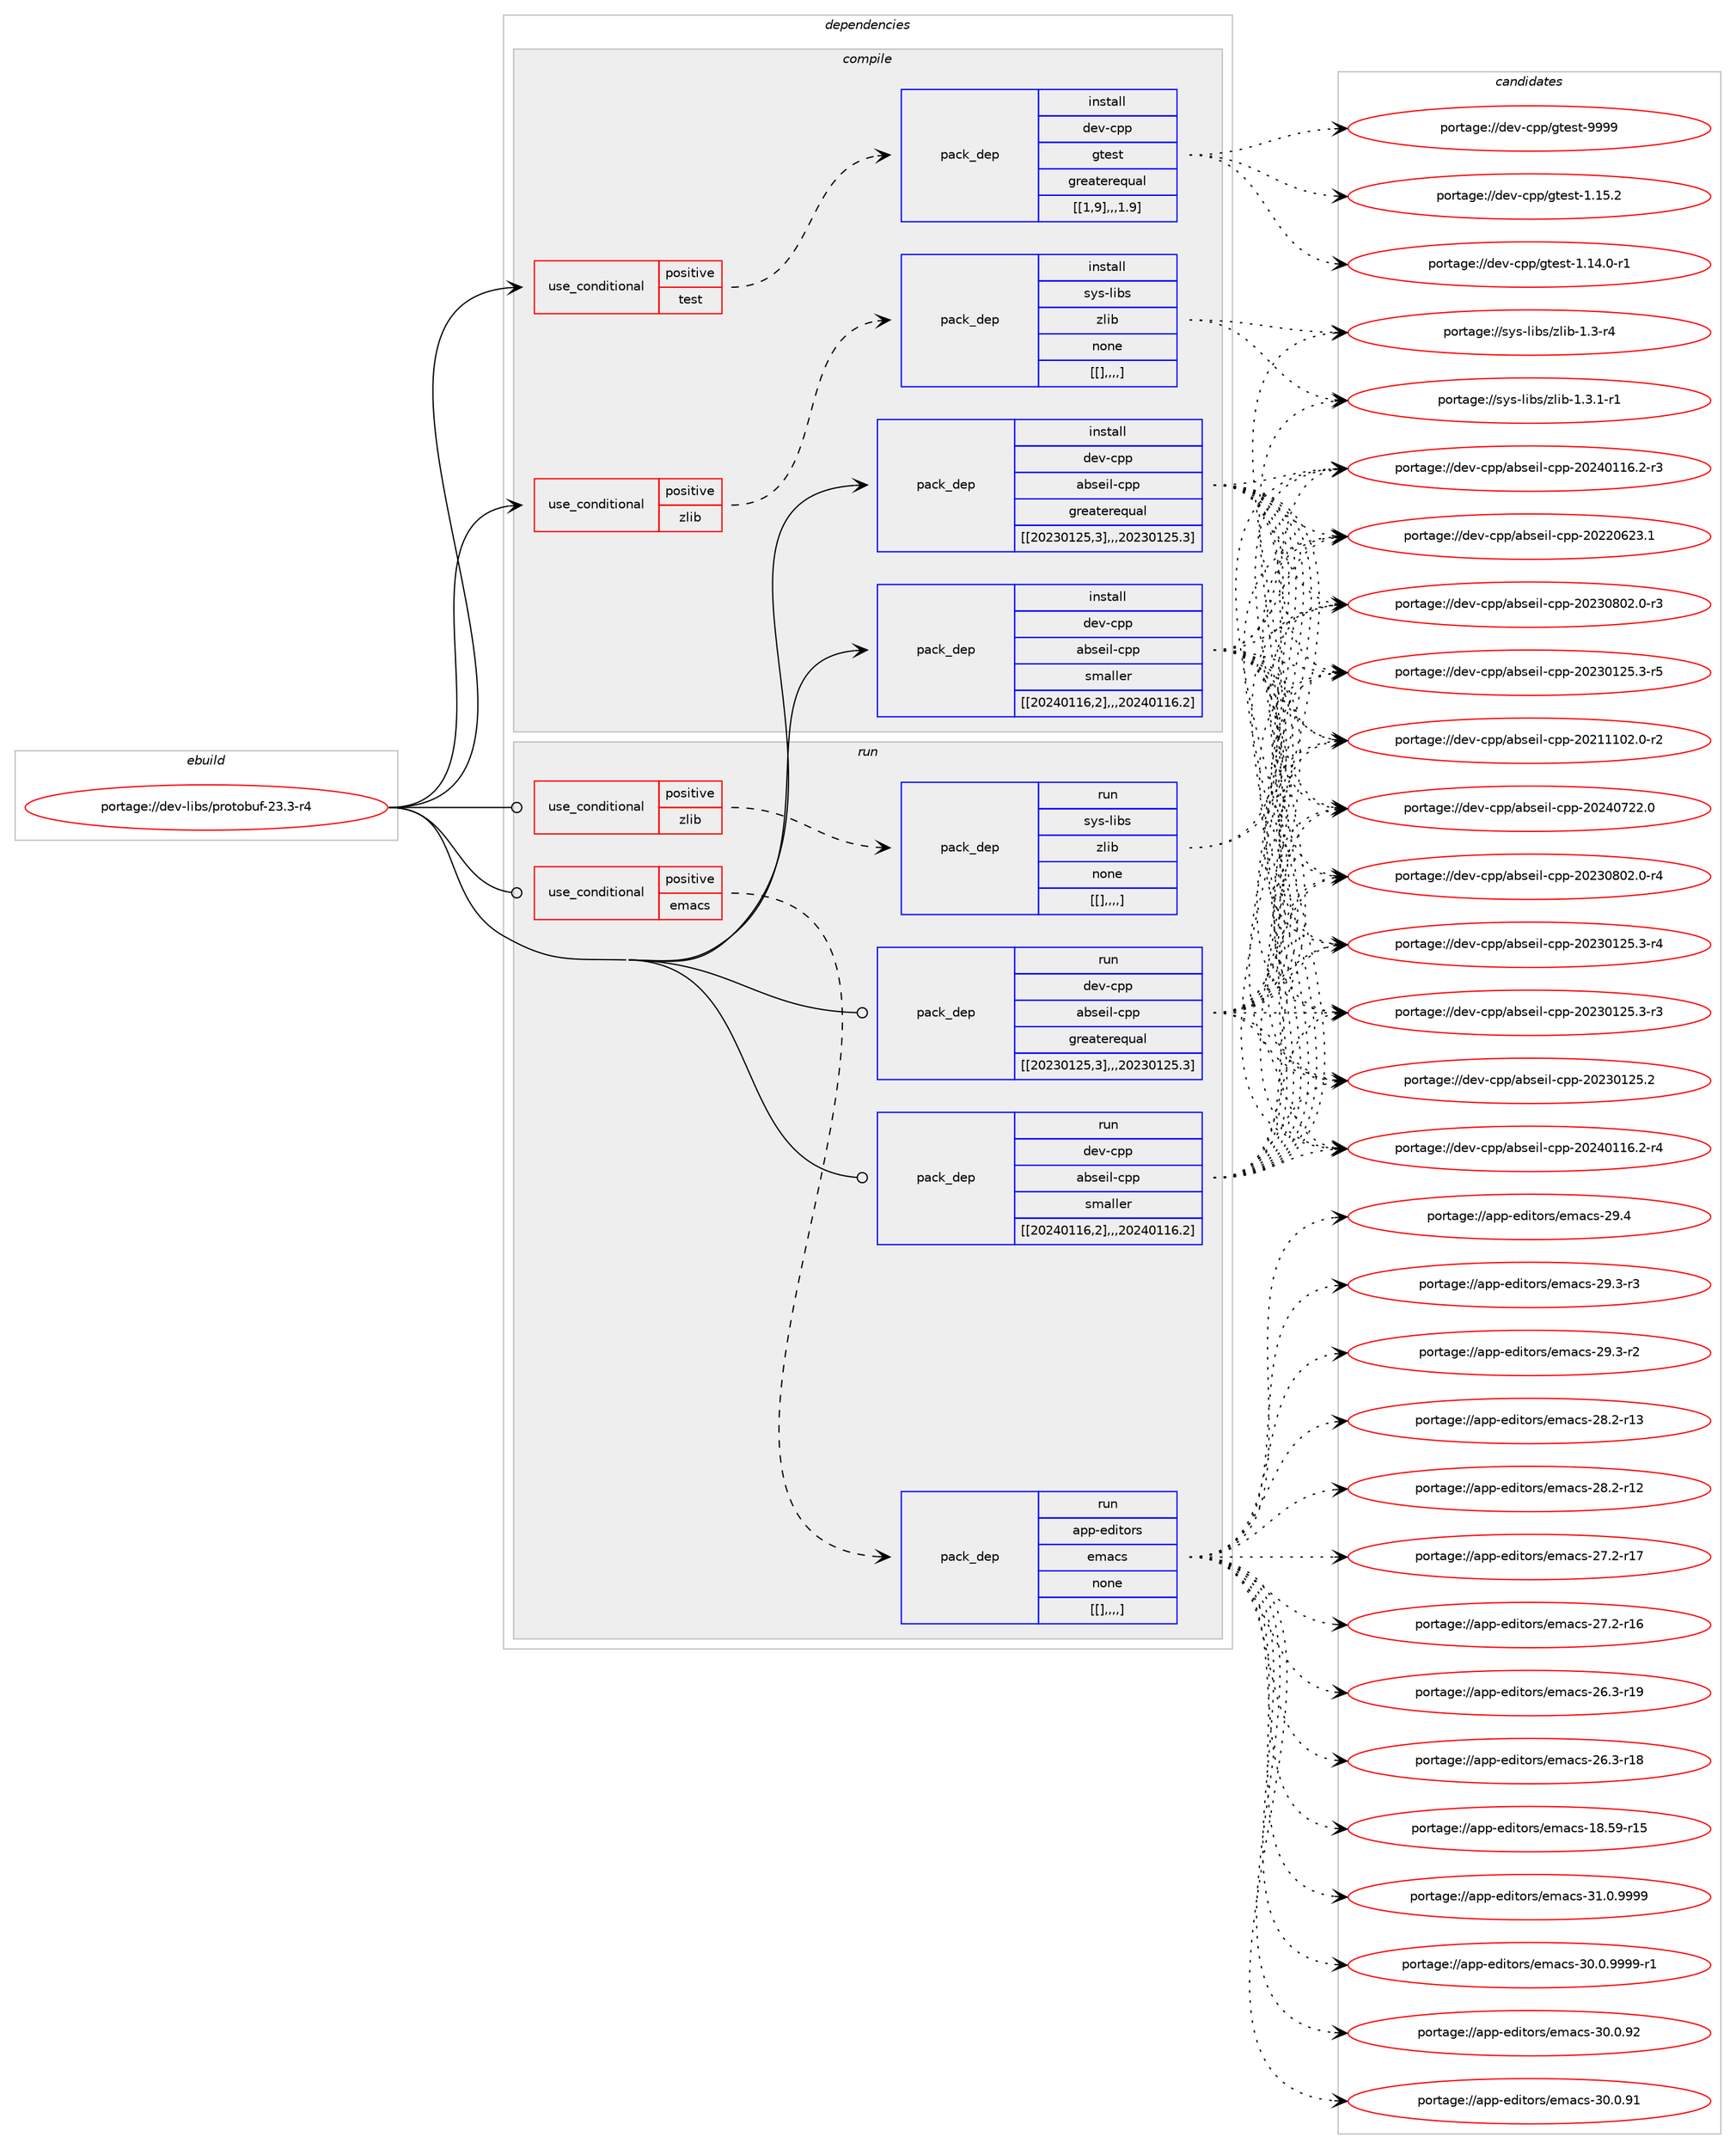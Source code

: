 digraph prolog {

# *************
# Graph options
# *************

newrank=true;
concentrate=true;
compound=true;
graph [rankdir=LR,fontname=Helvetica,fontsize=10,ranksep=1.5];#, ranksep=2.5, nodesep=0.2];
edge  [arrowhead=vee];
node  [fontname=Helvetica,fontsize=10];

# **********
# The ebuild
# **********

subgraph cluster_leftcol {
color=gray;
label=<<i>ebuild</i>>;
id [label="portage://dev-libs/protobuf-23.3-r4", color=red, width=4, href="../dev-libs/protobuf-23.3-r4.svg"];
}

# ****************
# The dependencies
# ****************

subgraph cluster_midcol {
color=gray;
label=<<i>dependencies</i>>;
subgraph cluster_compile {
fillcolor="#eeeeee";
style=filled;
label=<<i>compile</i>>;
subgraph cond29683 {
dependency117041 [label=<<TABLE BORDER="0" CELLBORDER="1" CELLSPACING="0" CELLPADDING="4"><TR><TD ROWSPAN="3" CELLPADDING="10">use_conditional</TD></TR><TR><TD>positive</TD></TR><TR><TD>test</TD></TR></TABLE>>, shape=none, color=red];
subgraph pack86104 {
dependency117052 [label=<<TABLE BORDER="0" CELLBORDER="1" CELLSPACING="0" CELLPADDING="4" WIDTH="220"><TR><TD ROWSPAN="6" CELLPADDING="30">pack_dep</TD></TR><TR><TD WIDTH="110">install</TD></TR><TR><TD>dev-cpp</TD></TR><TR><TD>gtest</TD></TR><TR><TD>greaterequal</TD></TR><TR><TD>[[1,9],,,1.9]</TD></TR></TABLE>>, shape=none, color=blue];
}
dependency117041:e -> dependency117052:w [weight=20,style="dashed",arrowhead="vee"];
}
id:e -> dependency117041:w [weight=20,style="solid",arrowhead="vee"];
subgraph cond29689 {
dependency117056 [label=<<TABLE BORDER="0" CELLBORDER="1" CELLSPACING="0" CELLPADDING="4"><TR><TD ROWSPAN="3" CELLPADDING="10">use_conditional</TD></TR><TR><TD>positive</TD></TR><TR><TD>zlib</TD></TR></TABLE>>, shape=none, color=red];
subgraph pack86110 {
dependency117150 [label=<<TABLE BORDER="0" CELLBORDER="1" CELLSPACING="0" CELLPADDING="4" WIDTH="220"><TR><TD ROWSPAN="6" CELLPADDING="30">pack_dep</TD></TR><TR><TD WIDTH="110">install</TD></TR><TR><TD>sys-libs</TD></TR><TR><TD>zlib</TD></TR><TR><TD>none</TD></TR><TR><TD>[[],,,,]</TD></TR></TABLE>>, shape=none, color=blue];
}
dependency117056:e -> dependency117150:w [weight=20,style="dashed",arrowhead="vee"];
}
id:e -> dependency117056:w [weight=20,style="solid",arrowhead="vee"];
subgraph pack86171 {
dependency117200 [label=<<TABLE BORDER="0" CELLBORDER="1" CELLSPACING="0" CELLPADDING="4" WIDTH="220"><TR><TD ROWSPAN="6" CELLPADDING="30">pack_dep</TD></TR><TR><TD WIDTH="110">install</TD></TR><TR><TD>dev-cpp</TD></TR><TR><TD>abseil-cpp</TD></TR><TR><TD>greaterequal</TD></TR><TR><TD>[[20230125,3],,,20230125.3]</TD></TR></TABLE>>, shape=none, color=blue];
}
id:e -> dependency117200:w [weight=20,style="solid",arrowhead="vee"];
subgraph pack86244 {
dependency117286 [label=<<TABLE BORDER="0" CELLBORDER="1" CELLSPACING="0" CELLPADDING="4" WIDTH="220"><TR><TD ROWSPAN="6" CELLPADDING="30">pack_dep</TD></TR><TR><TD WIDTH="110">install</TD></TR><TR><TD>dev-cpp</TD></TR><TR><TD>abseil-cpp</TD></TR><TR><TD>smaller</TD></TR><TR><TD>[[20240116,2],,,20240116.2]</TD></TR></TABLE>>, shape=none, color=blue];
}
id:e -> dependency117286:w [weight=20,style="solid",arrowhead="vee"];
}
subgraph cluster_compileandrun {
fillcolor="#eeeeee";
style=filled;
label=<<i>compile and run</i>>;
}
subgraph cluster_run {
fillcolor="#eeeeee";
style=filled;
label=<<i>run</i>>;
subgraph cond29778 {
dependency117309 [label=<<TABLE BORDER="0" CELLBORDER="1" CELLSPACING="0" CELLPADDING="4"><TR><TD ROWSPAN="3" CELLPADDING="10">use_conditional</TD></TR><TR><TD>positive</TD></TR><TR><TD>emacs</TD></TR></TABLE>>, shape=none, color=red];
subgraph pack86269 {
dependency117331 [label=<<TABLE BORDER="0" CELLBORDER="1" CELLSPACING="0" CELLPADDING="4" WIDTH="220"><TR><TD ROWSPAN="6" CELLPADDING="30">pack_dep</TD></TR><TR><TD WIDTH="110">run</TD></TR><TR><TD>app-editors</TD></TR><TR><TD>emacs</TD></TR><TR><TD>none</TD></TR><TR><TD>[[],,,,]</TD></TR></TABLE>>, shape=none, color=blue];
}
dependency117309:e -> dependency117331:w [weight=20,style="dashed",arrowhead="vee"];
}
id:e -> dependency117309:w [weight=20,style="solid",arrowhead="odot"];
subgraph cond29806 {
dependency117484 [label=<<TABLE BORDER="0" CELLBORDER="1" CELLSPACING="0" CELLPADDING="4"><TR><TD ROWSPAN="3" CELLPADDING="10">use_conditional</TD></TR><TR><TD>positive</TD></TR><TR><TD>zlib</TD></TR></TABLE>>, shape=none, color=red];
subgraph pack86428 {
dependency117561 [label=<<TABLE BORDER="0" CELLBORDER="1" CELLSPACING="0" CELLPADDING="4" WIDTH="220"><TR><TD ROWSPAN="6" CELLPADDING="30">pack_dep</TD></TR><TR><TD WIDTH="110">run</TD></TR><TR><TD>sys-libs</TD></TR><TR><TD>zlib</TD></TR><TR><TD>none</TD></TR><TR><TD>[[],,,,]</TD></TR></TABLE>>, shape=none, color=blue];
}
dependency117484:e -> dependency117561:w [weight=20,style="dashed",arrowhead="vee"];
}
id:e -> dependency117484:w [weight=20,style="solid",arrowhead="odot"];
subgraph pack86432 {
dependency117565 [label=<<TABLE BORDER="0" CELLBORDER="1" CELLSPACING="0" CELLPADDING="4" WIDTH="220"><TR><TD ROWSPAN="6" CELLPADDING="30">pack_dep</TD></TR><TR><TD WIDTH="110">run</TD></TR><TR><TD>dev-cpp</TD></TR><TR><TD>abseil-cpp</TD></TR><TR><TD>greaterequal</TD></TR><TR><TD>[[20230125,3],,,20230125.3]</TD></TR></TABLE>>, shape=none, color=blue];
}
id:e -> dependency117565:w [weight=20,style="solid",arrowhead="odot"];
subgraph pack86468 {
dependency117658 [label=<<TABLE BORDER="0" CELLBORDER="1" CELLSPACING="0" CELLPADDING="4" WIDTH="220"><TR><TD ROWSPAN="6" CELLPADDING="30">pack_dep</TD></TR><TR><TD WIDTH="110">run</TD></TR><TR><TD>dev-cpp</TD></TR><TR><TD>abseil-cpp</TD></TR><TR><TD>smaller</TD></TR><TR><TD>[[20240116,2],,,20240116.2]</TD></TR></TABLE>>, shape=none, color=blue];
}
id:e -> dependency117658:w [weight=20,style="solid",arrowhead="odot"];
}
}

# **************
# The candidates
# **************

subgraph cluster_choices {
rank=same;
color=gray;
label=<<i>candidates</i>>;

subgraph choice86052 {
color=black;
nodesep=1;
choice1001011184599112112471031161011151164557575757 [label="portage://dev-cpp/gtest-9999", color=red, width=4,href="../dev-cpp/gtest-9999.svg"];
choice10010111845991121124710311610111511645494649534650 [label="portage://dev-cpp/gtest-1.15.2", color=red, width=4,href="../dev-cpp/gtest-1.15.2.svg"];
choice100101118459911211247103116101115116454946495246484511449 [label="portage://dev-cpp/gtest-1.14.0-r1", color=red, width=4,href="../dev-cpp/gtest-1.14.0-r1.svg"];
dependency117052:e -> choice1001011184599112112471031161011151164557575757:w [style=dotted,weight="100"];
dependency117052:e -> choice10010111845991121124710311610111511645494649534650:w [style=dotted,weight="100"];
dependency117052:e -> choice100101118459911211247103116101115116454946495246484511449:w [style=dotted,weight="100"];
}
subgraph choice86062 {
color=black;
nodesep=1;
choice115121115451081059811547122108105984549465146494511449 [label="portage://sys-libs/zlib-1.3.1-r1", color=red, width=4,href="../sys-libs/zlib-1.3.1-r1.svg"];
choice11512111545108105981154712210810598454946514511452 [label="portage://sys-libs/zlib-1.3-r4", color=red, width=4,href="../sys-libs/zlib-1.3-r4.svg"];
dependency117150:e -> choice115121115451081059811547122108105984549465146494511449:w [style=dotted,weight="100"];
dependency117150:e -> choice11512111545108105981154712210810598454946514511452:w [style=dotted,weight="100"];
}
subgraph choice86091 {
color=black;
nodesep=1;
choice100101118459911211247979811510110510845991121124550485052485550504648 [label="portage://dev-cpp/abseil-cpp-20240722.0", color=red, width=4,href="../dev-cpp/abseil-cpp-20240722.0.svg"];
choice1001011184599112112479798115101105108459911211245504850524849495446504511452 [label="portage://dev-cpp/abseil-cpp-20240116.2-r4", color=red, width=4,href="../dev-cpp/abseil-cpp-20240116.2-r4.svg"];
choice1001011184599112112479798115101105108459911211245504850524849495446504511451 [label="portage://dev-cpp/abseil-cpp-20240116.2-r3", color=red, width=4,href="../dev-cpp/abseil-cpp-20240116.2-r3.svg"];
choice1001011184599112112479798115101105108459911211245504850514856485046484511452 [label="portage://dev-cpp/abseil-cpp-20230802.0-r4", color=red, width=4,href="../dev-cpp/abseil-cpp-20230802.0-r4.svg"];
choice1001011184599112112479798115101105108459911211245504850514856485046484511451 [label="portage://dev-cpp/abseil-cpp-20230802.0-r3", color=red, width=4,href="../dev-cpp/abseil-cpp-20230802.0-r3.svg"];
choice1001011184599112112479798115101105108459911211245504850514849505346514511453 [label="portage://dev-cpp/abseil-cpp-20230125.3-r5", color=red, width=4,href="../dev-cpp/abseil-cpp-20230125.3-r5.svg"];
choice1001011184599112112479798115101105108459911211245504850514849505346514511452 [label="portage://dev-cpp/abseil-cpp-20230125.3-r4", color=red, width=4,href="../dev-cpp/abseil-cpp-20230125.3-r4.svg"];
choice1001011184599112112479798115101105108459911211245504850514849505346514511451 [label="portage://dev-cpp/abseil-cpp-20230125.3-r3", color=red, width=4,href="../dev-cpp/abseil-cpp-20230125.3-r3.svg"];
choice100101118459911211247979811510110510845991121124550485051484950534650 [label="portage://dev-cpp/abseil-cpp-20230125.2", color=red, width=4,href="../dev-cpp/abseil-cpp-20230125.2.svg"];
choice100101118459911211247979811510110510845991121124550485050485450514649 [label="portage://dev-cpp/abseil-cpp-20220623.1", color=red, width=4,href="../dev-cpp/abseil-cpp-20220623.1.svg"];
choice1001011184599112112479798115101105108459911211245504850494949485046484511450 [label="portage://dev-cpp/abseil-cpp-20211102.0-r2", color=red, width=4,href="../dev-cpp/abseil-cpp-20211102.0-r2.svg"];
dependency117200:e -> choice100101118459911211247979811510110510845991121124550485052485550504648:w [style=dotted,weight="100"];
dependency117200:e -> choice1001011184599112112479798115101105108459911211245504850524849495446504511452:w [style=dotted,weight="100"];
dependency117200:e -> choice1001011184599112112479798115101105108459911211245504850524849495446504511451:w [style=dotted,weight="100"];
dependency117200:e -> choice1001011184599112112479798115101105108459911211245504850514856485046484511452:w [style=dotted,weight="100"];
dependency117200:e -> choice1001011184599112112479798115101105108459911211245504850514856485046484511451:w [style=dotted,weight="100"];
dependency117200:e -> choice1001011184599112112479798115101105108459911211245504850514849505346514511453:w [style=dotted,weight="100"];
dependency117200:e -> choice1001011184599112112479798115101105108459911211245504850514849505346514511452:w [style=dotted,weight="100"];
dependency117200:e -> choice1001011184599112112479798115101105108459911211245504850514849505346514511451:w [style=dotted,weight="100"];
dependency117200:e -> choice100101118459911211247979811510110510845991121124550485051484950534650:w [style=dotted,weight="100"];
dependency117200:e -> choice100101118459911211247979811510110510845991121124550485050485450514649:w [style=dotted,weight="100"];
dependency117200:e -> choice1001011184599112112479798115101105108459911211245504850494949485046484511450:w [style=dotted,weight="100"];
}
subgraph choice86098 {
color=black;
nodesep=1;
choice100101118459911211247979811510110510845991121124550485052485550504648 [label="portage://dev-cpp/abseil-cpp-20240722.0", color=red, width=4,href="../dev-cpp/abseil-cpp-20240722.0.svg"];
choice1001011184599112112479798115101105108459911211245504850524849495446504511452 [label="portage://dev-cpp/abseil-cpp-20240116.2-r4", color=red, width=4,href="../dev-cpp/abseil-cpp-20240116.2-r4.svg"];
choice1001011184599112112479798115101105108459911211245504850524849495446504511451 [label="portage://dev-cpp/abseil-cpp-20240116.2-r3", color=red, width=4,href="../dev-cpp/abseil-cpp-20240116.2-r3.svg"];
choice1001011184599112112479798115101105108459911211245504850514856485046484511452 [label="portage://dev-cpp/abseil-cpp-20230802.0-r4", color=red, width=4,href="../dev-cpp/abseil-cpp-20230802.0-r4.svg"];
choice1001011184599112112479798115101105108459911211245504850514856485046484511451 [label="portage://dev-cpp/abseil-cpp-20230802.0-r3", color=red, width=4,href="../dev-cpp/abseil-cpp-20230802.0-r3.svg"];
choice1001011184599112112479798115101105108459911211245504850514849505346514511453 [label="portage://dev-cpp/abseil-cpp-20230125.3-r5", color=red, width=4,href="../dev-cpp/abseil-cpp-20230125.3-r5.svg"];
choice1001011184599112112479798115101105108459911211245504850514849505346514511452 [label="portage://dev-cpp/abseil-cpp-20230125.3-r4", color=red, width=4,href="../dev-cpp/abseil-cpp-20230125.3-r4.svg"];
choice1001011184599112112479798115101105108459911211245504850514849505346514511451 [label="portage://dev-cpp/abseil-cpp-20230125.3-r3", color=red, width=4,href="../dev-cpp/abseil-cpp-20230125.3-r3.svg"];
choice100101118459911211247979811510110510845991121124550485051484950534650 [label="portage://dev-cpp/abseil-cpp-20230125.2", color=red, width=4,href="../dev-cpp/abseil-cpp-20230125.2.svg"];
choice100101118459911211247979811510110510845991121124550485050485450514649 [label="portage://dev-cpp/abseil-cpp-20220623.1", color=red, width=4,href="../dev-cpp/abseil-cpp-20220623.1.svg"];
choice1001011184599112112479798115101105108459911211245504850494949485046484511450 [label="portage://dev-cpp/abseil-cpp-20211102.0-r2", color=red, width=4,href="../dev-cpp/abseil-cpp-20211102.0-r2.svg"];
dependency117286:e -> choice100101118459911211247979811510110510845991121124550485052485550504648:w [style=dotted,weight="100"];
dependency117286:e -> choice1001011184599112112479798115101105108459911211245504850524849495446504511452:w [style=dotted,weight="100"];
dependency117286:e -> choice1001011184599112112479798115101105108459911211245504850524849495446504511451:w [style=dotted,weight="100"];
dependency117286:e -> choice1001011184599112112479798115101105108459911211245504850514856485046484511452:w [style=dotted,weight="100"];
dependency117286:e -> choice1001011184599112112479798115101105108459911211245504850514856485046484511451:w [style=dotted,weight="100"];
dependency117286:e -> choice1001011184599112112479798115101105108459911211245504850514849505346514511453:w [style=dotted,weight="100"];
dependency117286:e -> choice1001011184599112112479798115101105108459911211245504850514849505346514511452:w [style=dotted,weight="100"];
dependency117286:e -> choice1001011184599112112479798115101105108459911211245504850514849505346514511451:w [style=dotted,weight="100"];
dependency117286:e -> choice100101118459911211247979811510110510845991121124550485051484950534650:w [style=dotted,weight="100"];
dependency117286:e -> choice100101118459911211247979811510110510845991121124550485050485450514649:w [style=dotted,weight="100"];
dependency117286:e -> choice1001011184599112112479798115101105108459911211245504850494949485046484511450:w [style=dotted,weight="100"];
}
subgraph choice86121 {
color=black;
nodesep=1;
choice971121124510110010511611111411547101109979911545514946484657575757 [label="portage://app-editors/emacs-31.0.9999", color=red, width=4,href="../app-editors/emacs-31.0.9999.svg"];
choice9711211245101100105116111114115471011099799115455148464846575757574511449 [label="portage://app-editors/emacs-30.0.9999-r1", color=red, width=4,href="../app-editors/emacs-30.0.9999-r1.svg"];
choice97112112451011001051161111141154710110997991154551484648465750 [label="portage://app-editors/emacs-30.0.92", color=red, width=4,href="../app-editors/emacs-30.0.92.svg"];
choice97112112451011001051161111141154710110997991154551484648465749 [label="portage://app-editors/emacs-30.0.91", color=red, width=4,href="../app-editors/emacs-30.0.91.svg"];
choice97112112451011001051161111141154710110997991154550574652 [label="portage://app-editors/emacs-29.4", color=red, width=4,href="../app-editors/emacs-29.4.svg"];
choice971121124510110010511611111411547101109979911545505746514511451 [label="portage://app-editors/emacs-29.3-r3", color=red, width=4,href="../app-editors/emacs-29.3-r3.svg"];
choice971121124510110010511611111411547101109979911545505746514511450 [label="portage://app-editors/emacs-29.3-r2", color=red, width=4,href="../app-editors/emacs-29.3-r2.svg"];
choice97112112451011001051161111141154710110997991154550564650451144951 [label="portage://app-editors/emacs-28.2-r13", color=red, width=4,href="../app-editors/emacs-28.2-r13.svg"];
choice97112112451011001051161111141154710110997991154550564650451144950 [label="portage://app-editors/emacs-28.2-r12", color=red, width=4,href="../app-editors/emacs-28.2-r12.svg"];
choice97112112451011001051161111141154710110997991154550554650451144955 [label="portage://app-editors/emacs-27.2-r17", color=red, width=4,href="../app-editors/emacs-27.2-r17.svg"];
choice97112112451011001051161111141154710110997991154550554650451144954 [label="portage://app-editors/emacs-27.2-r16", color=red, width=4,href="../app-editors/emacs-27.2-r16.svg"];
choice97112112451011001051161111141154710110997991154550544651451144957 [label="portage://app-editors/emacs-26.3-r19", color=red, width=4,href="../app-editors/emacs-26.3-r19.svg"];
choice97112112451011001051161111141154710110997991154550544651451144956 [label="portage://app-editors/emacs-26.3-r18", color=red, width=4,href="../app-editors/emacs-26.3-r18.svg"];
choice9711211245101100105116111114115471011099799115454956465357451144953 [label="portage://app-editors/emacs-18.59-r15", color=red, width=4,href="../app-editors/emacs-18.59-r15.svg"];
dependency117331:e -> choice971121124510110010511611111411547101109979911545514946484657575757:w [style=dotted,weight="100"];
dependency117331:e -> choice9711211245101100105116111114115471011099799115455148464846575757574511449:w [style=dotted,weight="100"];
dependency117331:e -> choice97112112451011001051161111141154710110997991154551484648465750:w [style=dotted,weight="100"];
dependency117331:e -> choice97112112451011001051161111141154710110997991154551484648465749:w [style=dotted,weight="100"];
dependency117331:e -> choice97112112451011001051161111141154710110997991154550574652:w [style=dotted,weight="100"];
dependency117331:e -> choice971121124510110010511611111411547101109979911545505746514511451:w [style=dotted,weight="100"];
dependency117331:e -> choice971121124510110010511611111411547101109979911545505746514511450:w [style=dotted,weight="100"];
dependency117331:e -> choice97112112451011001051161111141154710110997991154550564650451144951:w [style=dotted,weight="100"];
dependency117331:e -> choice97112112451011001051161111141154710110997991154550564650451144950:w [style=dotted,weight="100"];
dependency117331:e -> choice97112112451011001051161111141154710110997991154550554650451144955:w [style=dotted,weight="100"];
dependency117331:e -> choice97112112451011001051161111141154710110997991154550554650451144954:w [style=dotted,weight="100"];
dependency117331:e -> choice97112112451011001051161111141154710110997991154550544651451144957:w [style=dotted,weight="100"];
dependency117331:e -> choice97112112451011001051161111141154710110997991154550544651451144956:w [style=dotted,weight="100"];
dependency117331:e -> choice9711211245101100105116111114115471011099799115454956465357451144953:w [style=dotted,weight="100"];
}
subgraph choice86131 {
color=black;
nodesep=1;
choice115121115451081059811547122108105984549465146494511449 [label="portage://sys-libs/zlib-1.3.1-r1", color=red, width=4,href="../sys-libs/zlib-1.3.1-r1.svg"];
choice11512111545108105981154712210810598454946514511452 [label="portage://sys-libs/zlib-1.3-r4", color=red, width=4,href="../sys-libs/zlib-1.3-r4.svg"];
dependency117561:e -> choice115121115451081059811547122108105984549465146494511449:w [style=dotted,weight="100"];
dependency117561:e -> choice11512111545108105981154712210810598454946514511452:w [style=dotted,weight="100"];
}
subgraph choice86135 {
color=black;
nodesep=1;
choice100101118459911211247979811510110510845991121124550485052485550504648 [label="portage://dev-cpp/abseil-cpp-20240722.0", color=red, width=4,href="../dev-cpp/abseil-cpp-20240722.0.svg"];
choice1001011184599112112479798115101105108459911211245504850524849495446504511452 [label="portage://dev-cpp/abseil-cpp-20240116.2-r4", color=red, width=4,href="../dev-cpp/abseil-cpp-20240116.2-r4.svg"];
choice1001011184599112112479798115101105108459911211245504850524849495446504511451 [label="portage://dev-cpp/abseil-cpp-20240116.2-r3", color=red, width=4,href="../dev-cpp/abseil-cpp-20240116.2-r3.svg"];
choice1001011184599112112479798115101105108459911211245504850514856485046484511452 [label="portage://dev-cpp/abseil-cpp-20230802.0-r4", color=red, width=4,href="../dev-cpp/abseil-cpp-20230802.0-r4.svg"];
choice1001011184599112112479798115101105108459911211245504850514856485046484511451 [label="portage://dev-cpp/abseil-cpp-20230802.0-r3", color=red, width=4,href="../dev-cpp/abseil-cpp-20230802.0-r3.svg"];
choice1001011184599112112479798115101105108459911211245504850514849505346514511453 [label="portage://dev-cpp/abseil-cpp-20230125.3-r5", color=red, width=4,href="../dev-cpp/abseil-cpp-20230125.3-r5.svg"];
choice1001011184599112112479798115101105108459911211245504850514849505346514511452 [label="portage://dev-cpp/abseil-cpp-20230125.3-r4", color=red, width=4,href="../dev-cpp/abseil-cpp-20230125.3-r4.svg"];
choice1001011184599112112479798115101105108459911211245504850514849505346514511451 [label="portage://dev-cpp/abseil-cpp-20230125.3-r3", color=red, width=4,href="../dev-cpp/abseil-cpp-20230125.3-r3.svg"];
choice100101118459911211247979811510110510845991121124550485051484950534650 [label="portage://dev-cpp/abseil-cpp-20230125.2", color=red, width=4,href="../dev-cpp/abseil-cpp-20230125.2.svg"];
choice100101118459911211247979811510110510845991121124550485050485450514649 [label="portage://dev-cpp/abseil-cpp-20220623.1", color=red, width=4,href="../dev-cpp/abseil-cpp-20220623.1.svg"];
choice1001011184599112112479798115101105108459911211245504850494949485046484511450 [label="portage://dev-cpp/abseil-cpp-20211102.0-r2", color=red, width=4,href="../dev-cpp/abseil-cpp-20211102.0-r2.svg"];
dependency117565:e -> choice100101118459911211247979811510110510845991121124550485052485550504648:w [style=dotted,weight="100"];
dependency117565:e -> choice1001011184599112112479798115101105108459911211245504850524849495446504511452:w [style=dotted,weight="100"];
dependency117565:e -> choice1001011184599112112479798115101105108459911211245504850524849495446504511451:w [style=dotted,weight="100"];
dependency117565:e -> choice1001011184599112112479798115101105108459911211245504850514856485046484511452:w [style=dotted,weight="100"];
dependency117565:e -> choice1001011184599112112479798115101105108459911211245504850514856485046484511451:w [style=dotted,weight="100"];
dependency117565:e -> choice1001011184599112112479798115101105108459911211245504850514849505346514511453:w [style=dotted,weight="100"];
dependency117565:e -> choice1001011184599112112479798115101105108459911211245504850514849505346514511452:w [style=dotted,weight="100"];
dependency117565:e -> choice1001011184599112112479798115101105108459911211245504850514849505346514511451:w [style=dotted,weight="100"];
dependency117565:e -> choice100101118459911211247979811510110510845991121124550485051484950534650:w [style=dotted,weight="100"];
dependency117565:e -> choice100101118459911211247979811510110510845991121124550485050485450514649:w [style=dotted,weight="100"];
dependency117565:e -> choice1001011184599112112479798115101105108459911211245504850494949485046484511450:w [style=dotted,weight="100"];
}
subgraph choice86143 {
color=black;
nodesep=1;
choice100101118459911211247979811510110510845991121124550485052485550504648 [label="portage://dev-cpp/abseil-cpp-20240722.0", color=red, width=4,href="../dev-cpp/abseil-cpp-20240722.0.svg"];
choice1001011184599112112479798115101105108459911211245504850524849495446504511452 [label="portage://dev-cpp/abseil-cpp-20240116.2-r4", color=red, width=4,href="../dev-cpp/abseil-cpp-20240116.2-r4.svg"];
choice1001011184599112112479798115101105108459911211245504850524849495446504511451 [label="portage://dev-cpp/abseil-cpp-20240116.2-r3", color=red, width=4,href="../dev-cpp/abseil-cpp-20240116.2-r3.svg"];
choice1001011184599112112479798115101105108459911211245504850514856485046484511452 [label="portage://dev-cpp/abseil-cpp-20230802.0-r4", color=red, width=4,href="../dev-cpp/abseil-cpp-20230802.0-r4.svg"];
choice1001011184599112112479798115101105108459911211245504850514856485046484511451 [label="portage://dev-cpp/abseil-cpp-20230802.0-r3", color=red, width=4,href="../dev-cpp/abseil-cpp-20230802.0-r3.svg"];
choice1001011184599112112479798115101105108459911211245504850514849505346514511453 [label="portage://dev-cpp/abseil-cpp-20230125.3-r5", color=red, width=4,href="../dev-cpp/abseil-cpp-20230125.3-r5.svg"];
choice1001011184599112112479798115101105108459911211245504850514849505346514511452 [label="portage://dev-cpp/abseil-cpp-20230125.3-r4", color=red, width=4,href="../dev-cpp/abseil-cpp-20230125.3-r4.svg"];
choice1001011184599112112479798115101105108459911211245504850514849505346514511451 [label="portage://dev-cpp/abseil-cpp-20230125.3-r3", color=red, width=4,href="../dev-cpp/abseil-cpp-20230125.3-r3.svg"];
choice100101118459911211247979811510110510845991121124550485051484950534650 [label="portage://dev-cpp/abseil-cpp-20230125.2", color=red, width=4,href="../dev-cpp/abseil-cpp-20230125.2.svg"];
choice100101118459911211247979811510110510845991121124550485050485450514649 [label="portage://dev-cpp/abseil-cpp-20220623.1", color=red, width=4,href="../dev-cpp/abseil-cpp-20220623.1.svg"];
choice1001011184599112112479798115101105108459911211245504850494949485046484511450 [label="portage://dev-cpp/abseil-cpp-20211102.0-r2", color=red, width=4,href="../dev-cpp/abseil-cpp-20211102.0-r2.svg"];
dependency117658:e -> choice100101118459911211247979811510110510845991121124550485052485550504648:w [style=dotted,weight="100"];
dependency117658:e -> choice1001011184599112112479798115101105108459911211245504850524849495446504511452:w [style=dotted,weight="100"];
dependency117658:e -> choice1001011184599112112479798115101105108459911211245504850524849495446504511451:w [style=dotted,weight="100"];
dependency117658:e -> choice1001011184599112112479798115101105108459911211245504850514856485046484511452:w [style=dotted,weight="100"];
dependency117658:e -> choice1001011184599112112479798115101105108459911211245504850514856485046484511451:w [style=dotted,weight="100"];
dependency117658:e -> choice1001011184599112112479798115101105108459911211245504850514849505346514511453:w [style=dotted,weight="100"];
dependency117658:e -> choice1001011184599112112479798115101105108459911211245504850514849505346514511452:w [style=dotted,weight="100"];
dependency117658:e -> choice1001011184599112112479798115101105108459911211245504850514849505346514511451:w [style=dotted,weight="100"];
dependency117658:e -> choice100101118459911211247979811510110510845991121124550485051484950534650:w [style=dotted,weight="100"];
dependency117658:e -> choice100101118459911211247979811510110510845991121124550485050485450514649:w [style=dotted,weight="100"];
dependency117658:e -> choice1001011184599112112479798115101105108459911211245504850494949485046484511450:w [style=dotted,weight="100"];
}
}

}
